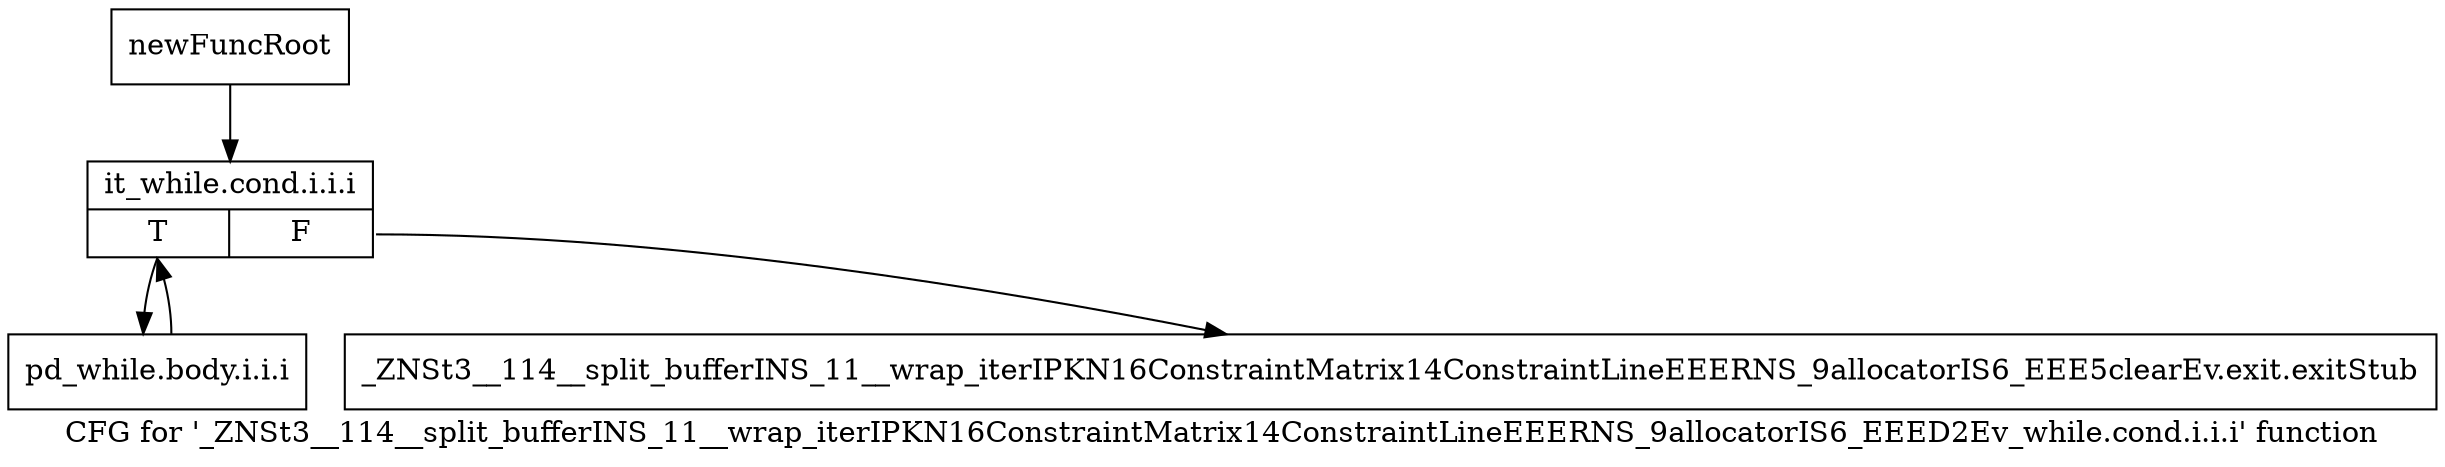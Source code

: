 digraph "CFG for '_ZNSt3__114__split_bufferINS_11__wrap_iterIPKN16ConstraintMatrix14ConstraintLineEEERNS_9allocatorIS6_EEED2Ev_while.cond.i.i.i' function" {
	label="CFG for '_ZNSt3__114__split_bufferINS_11__wrap_iterIPKN16ConstraintMatrix14ConstraintLineEEERNS_9allocatorIS6_EEED2Ev_while.cond.i.i.i' function";

	Node0x8f27b60 [shape=record,label="{newFuncRoot}"];
	Node0x8f27b60 -> Node0x8f27c00;
	Node0x8f27bb0 [shape=record,label="{_ZNSt3__114__split_bufferINS_11__wrap_iterIPKN16ConstraintMatrix14ConstraintLineEEERNS_9allocatorIS6_EEE5clearEv.exit.exitStub}"];
	Node0x8f27c00 [shape=record,label="{it_while.cond.i.i.i|{<s0>T|<s1>F}}"];
	Node0x8f27c00:s0 -> Node0x8f27c50;
	Node0x8f27c00:s1 -> Node0x8f27bb0;
	Node0x8f27c50 [shape=record,label="{pd_while.body.i.i.i}"];
	Node0x8f27c50 -> Node0x8f27c00;
}
